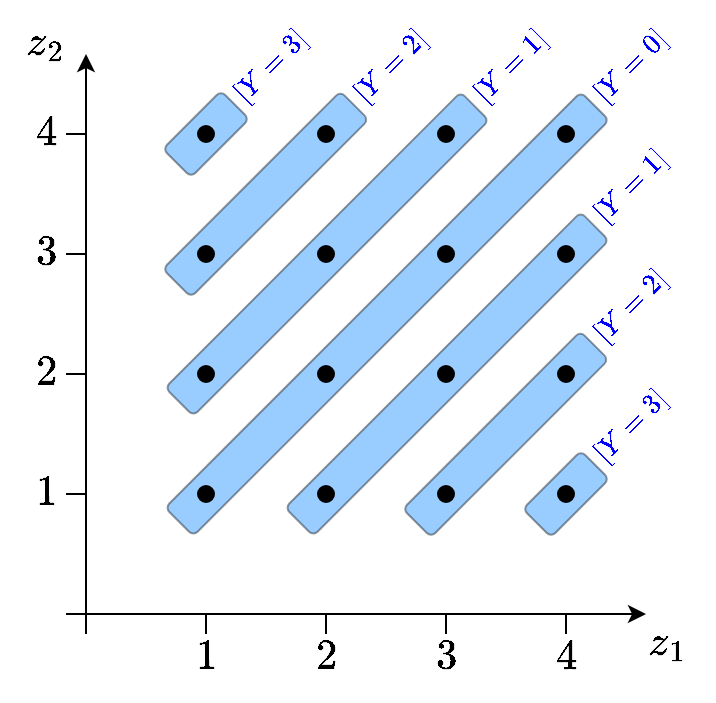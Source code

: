<mxfile version="24.4.8" type="device">
  <diagram name="Página-1" id="E-DP9fMv0TR5NF7smadX">
    <mxGraphModel dx="779" dy="482" grid="1" gridSize="5" guides="1" tooltips="1" connect="1" arrows="1" fold="1" page="1" pageScale="1" pageWidth="360" pageHeight="360" background="#ffffff" math="1" shadow="0">
      <root>
        <mxCell id="0" />
        <mxCell id="1" parent="0" />
        <mxCell id="yJPn1aeGsFGKcTmMAti0-52" value="" style="rounded=1;whiteSpace=wrap;html=1;fillColor=#007FFF;rotation=-45;opacity=40;" parent="1" vertex="1">
          <mxGeometry x="259.43" y="250" width="41.15" height="20" as="geometry" />
        </mxCell>
        <mxCell id="yJPn1aeGsFGKcTmMAti0-53" value="" style="rounded=1;whiteSpace=wrap;html=1;fillColor=#007FFF;rotation=-45;opacity=40;" parent="1" vertex="1">
          <mxGeometry x="67.07" y="100.15" width="125.57" height="20" as="geometry" />
        </mxCell>
        <mxCell id="yJPn1aeGsFGKcTmMAti0-54" value="" style="rounded=1;whiteSpace=wrap;html=1;fillColor=#007FFF;rotation=-45;opacity=40;" parent="1" vertex="1">
          <mxGeometry x="187.07" y="220.15" width="125.57" height="20" as="geometry" />
        </mxCell>
        <mxCell id="yJPn1aeGsFGKcTmMAti0-55" value="" style="rounded=1;whiteSpace=wrap;html=1;fillColor=#007FFF;rotation=-45;opacity=40;" parent="1" vertex="1">
          <mxGeometry x="116.01" y="190.03" width="209" height="20" as="geometry" />
        </mxCell>
        <mxCell id="yJPn1aeGsFGKcTmMAti0-56" value="" style="rounded=1;whiteSpace=wrap;html=1;fillColor=#007FFF;rotation=-45;opacity=40;" parent="1" vertex="1">
          <mxGeometry x="56.01" y="130.03" width="209" height="20" as="geometry" />
        </mxCell>
        <mxCell id="yJPn1aeGsFGKcTmMAti0-57" value="" style="rounded=1;whiteSpace=wrap;html=1;fillColor=#007FFF;rotation=-45;opacity=40;" parent="1" vertex="1">
          <mxGeometry x="43.56" y="159.98" width="293.99" height="20" as="geometry" />
        </mxCell>
        <mxCell id="yJPn1aeGsFGKcTmMAti0-34" value="" style="rounded=1;whiteSpace=wrap;html=1;fillColor=#007FFF;rotation=-45;opacity=40;" parent="1" vertex="1">
          <mxGeometry x="79.43" y="70" width="41.15" height="20" as="geometry" />
        </mxCell>
        <mxCell id="xAZlT9sS_4fq85W6sB17-8" value="" style="endArrow=classic;html=1;rounded=0;" parent="1" edge="1">
          <mxGeometry width="50" height="50" relative="1" as="geometry">
            <mxPoint x="30" y="320" as="sourcePoint" />
            <mxPoint x="320" y="320" as="targetPoint" />
          </mxGeometry>
        </mxCell>
        <mxCell id="xAZlT9sS_4fq85W6sB17-9" value="" style="endArrow=classic;html=1;rounded=0;" parent="1" edge="1">
          <mxGeometry width="50" height="50" relative="1" as="geometry">
            <mxPoint x="40" y="330" as="sourcePoint" />
            <mxPoint x="40" y="40" as="targetPoint" />
          </mxGeometry>
        </mxCell>
        <mxCell id="XVFy80TCQt1yeqZxp_9k-12" value="\(z_1\)" style="text;html=1;align=center;verticalAlign=middle;whiteSpace=wrap;rounded=0;rotation=0;fontSize=18;" parent="1" vertex="1">
          <mxGeometry x="315" y="320" width="32" height="30" as="geometry" />
        </mxCell>
        <mxCell id="XVFy80TCQt1yeqZxp_9k-13" value="\(z_2\)" style="text;html=1;align=center;verticalAlign=middle;whiteSpace=wrap;rounded=0;rotation=0;fontSize=18;" parent="1" vertex="1">
          <mxGeometry x="4" y="20" width="32" height="30" as="geometry" />
        </mxCell>
        <mxCell id="yJPn1aeGsFGKcTmMAti0-2" value="" style="ellipse;whiteSpace=wrap;html=1;aspect=fixed;fillColor=#000000;" parent="1" vertex="1">
          <mxGeometry x="96" y="256" width="8" height="8" as="geometry" />
        </mxCell>
        <mxCell id="yJPn1aeGsFGKcTmMAti0-3" value="" style="ellipse;whiteSpace=wrap;html=1;aspect=fixed;fillColor=#000000;" parent="1" vertex="1">
          <mxGeometry x="156" y="256" width="8" height="8" as="geometry" />
        </mxCell>
        <mxCell id="yJPn1aeGsFGKcTmMAti0-4" value="" style="ellipse;whiteSpace=wrap;html=1;aspect=fixed;fillColor=#000000;" parent="1" vertex="1">
          <mxGeometry x="216" y="256" width="8" height="8" as="geometry" />
        </mxCell>
        <mxCell id="yJPn1aeGsFGKcTmMAti0-5" value="" style="ellipse;whiteSpace=wrap;html=1;aspect=fixed;fillColor=#000000;" parent="1" vertex="1">
          <mxGeometry x="276" y="256" width="8" height="8" as="geometry" />
        </mxCell>
        <mxCell id="yJPn1aeGsFGKcTmMAti0-6" value="" style="ellipse;whiteSpace=wrap;html=1;aspect=fixed;fillColor=#000000;" parent="1" vertex="1">
          <mxGeometry x="96" y="196" width="8" height="8" as="geometry" />
        </mxCell>
        <mxCell id="yJPn1aeGsFGKcTmMAti0-7" value="" style="ellipse;whiteSpace=wrap;html=1;aspect=fixed;fillColor=#000000;" parent="1" vertex="1">
          <mxGeometry x="156" y="196" width="8" height="8" as="geometry" />
        </mxCell>
        <mxCell id="yJPn1aeGsFGKcTmMAti0-8" value="" style="ellipse;whiteSpace=wrap;html=1;aspect=fixed;fillColor=#000000;" parent="1" vertex="1">
          <mxGeometry x="216" y="196" width="8" height="8" as="geometry" />
        </mxCell>
        <mxCell id="yJPn1aeGsFGKcTmMAti0-9" value="" style="ellipse;whiteSpace=wrap;html=1;aspect=fixed;fillColor=#000000;" parent="1" vertex="1">
          <mxGeometry x="276" y="196" width="8" height="8" as="geometry" />
        </mxCell>
        <mxCell id="yJPn1aeGsFGKcTmMAti0-10" value="" style="ellipse;whiteSpace=wrap;html=1;aspect=fixed;fillColor=#000000;" parent="1" vertex="1">
          <mxGeometry x="96" y="136" width="8" height="8" as="geometry" />
        </mxCell>
        <mxCell id="yJPn1aeGsFGKcTmMAti0-11" value="" style="ellipse;whiteSpace=wrap;html=1;aspect=fixed;fillColor=#000000;" parent="1" vertex="1">
          <mxGeometry x="156" y="136" width="8" height="8" as="geometry" />
        </mxCell>
        <mxCell id="yJPn1aeGsFGKcTmMAti0-12" value="" style="ellipse;whiteSpace=wrap;html=1;aspect=fixed;fillColor=#000000;" parent="1" vertex="1">
          <mxGeometry x="216" y="136" width="8" height="8" as="geometry" />
        </mxCell>
        <mxCell id="yJPn1aeGsFGKcTmMAti0-13" value="" style="ellipse;whiteSpace=wrap;html=1;aspect=fixed;fillColor=#000000;" parent="1" vertex="1">
          <mxGeometry x="276" y="136" width="8" height="8" as="geometry" />
        </mxCell>
        <mxCell id="yJPn1aeGsFGKcTmMAti0-14" value="" style="ellipse;whiteSpace=wrap;html=1;aspect=fixed;fillColor=#000000;" parent="1" vertex="1">
          <mxGeometry x="96" y="76" width="8" height="8" as="geometry" />
        </mxCell>
        <mxCell id="yJPn1aeGsFGKcTmMAti0-15" value="" style="ellipse;whiteSpace=wrap;html=1;aspect=fixed;fillColor=#000000;" parent="1" vertex="1">
          <mxGeometry x="156" y="76" width="8" height="8" as="geometry" />
        </mxCell>
        <mxCell id="yJPn1aeGsFGKcTmMAti0-16" value="" style="ellipse;whiteSpace=wrap;html=1;aspect=fixed;fillColor=#000000;" parent="1" vertex="1">
          <mxGeometry x="216" y="76" width="8" height="8" as="geometry" />
        </mxCell>
        <mxCell id="yJPn1aeGsFGKcTmMAti0-17" value="" style="ellipse;whiteSpace=wrap;html=1;aspect=fixed;fillColor=#000000;" parent="1" vertex="1">
          <mxGeometry x="276" y="76" width="8" height="8" as="geometry" />
        </mxCell>
        <mxCell id="yJPn1aeGsFGKcTmMAti0-18" value="" style="endArrow=none;html=1;rounded=0;" parent="1" edge="1">
          <mxGeometry width="50" height="50" relative="1" as="geometry">
            <mxPoint x="30" y="260" as="sourcePoint" />
            <mxPoint x="40" y="260" as="targetPoint" />
          </mxGeometry>
        </mxCell>
        <mxCell id="yJPn1aeGsFGKcTmMAti0-19" value="" style="endArrow=none;html=1;rounded=0;" parent="1" edge="1">
          <mxGeometry width="50" height="50" relative="1" as="geometry">
            <mxPoint x="30" y="200" as="sourcePoint" />
            <mxPoint x="40" y="200" as="targetPoint" />
          </mxGeometry>
        </mxCell>
        <mxCell id="yJPn1aeGsFGKcTmMAti0-20" value="" style="endArrow=none;html=1;rounded=0;" parent="1" edge="1">
          <mxGeometry width="50" height="50" relative="1" as="geometry">
            <mxPoint x="30" y="140" as="sourcePoint" />
            <mxPoint x="40" y="140" as="targetPoint" />
          </mxGeometry>
        </mxCell>
        <mxCell id="yJPn1aeGsFGKcTmMAti0-21" value="" style="endArrow=none;html=1;rounded=0;" parent="1" edge="1">
          <mxGeometry width="50" height="50" relative="1" as="geometry">
            <mxPoint x="30" y="80" as="sourcePoint" />
            <mxPoint x="40" y="80" as="targetPoint" />
          </mxGeometry>
        </mxCell>
        <mxCell id="yJPn1aeGsFGKcTmMAti0-22" value="" style="endArrow=none;html=1;rounded=0;" parent="1" edge="1">
          <mxGeometry width="50" height="50" relative="1" as="geometry">
            <mxPoint x="100" y="330" as="sourcePoint" />
            <mxPoint x="100" y="320" as="targetPoint" />
          </mxGeometry>
        </mxCell>
        <mxCell id="yJPn1aeGsFGKcTmMAti0-23" value="" style="endArrow=none;html=1;rounded=0;" parent="1" edge="1">
          <mxGeometry width="50" height="50" relative="1" as="geometry">
            <mxPoint x="160" y="330" as="sourcePoint" />
            <mxPoint x="160" y="320" as="targetPoint" />
          </mxGeometry>
        </mxCell>
        <mxCell id="yJPn1aeGsFGKcTmMAti0-24" value="" style="endArrow=none;html=1;rounded=0;" parent="1" edge="1">
          <mxGeometry width="50" height="50" relative="1" as="geometry">
            <mxPoint x="220" y="330" as="sourcePoint" />
            <mxPoint x="220" y="320" as="targetPoint" />
          </mxGeometry>
        </mxCell>
        <mxCell id="yJPn1aeGsFGKcTmMAti0-25" value="" style="endArrow=none;html=1;rounded=0;" parent="1" edge="1">
          <mxGeometry width="50" height="50" relative="1" as="geometry">
            <mxPoint x="280" y="330" as="sourcePoint" />
            <mxPoint x="280" y="320" as="targetPoint" />
          </mxGeometry>
        </mxCell>
        <mxCell id="yJPn1aeGsFGKcTmMAti0-26" value="\(1\)" style="text;html=1;align=center;verticalAlign=middle;whiteSpace=wrap;rounded=0;rotation=0;fontSize=18;" parent="1" vertex="1">
          <mxGeometry x="84" y="327" width="32" height="30" as="geometry" />
        </mxCell>
        <mxCell id="yJPn1aeGsFGKcTmMAti0-27" value="\(2\)" style="text;html=1;align=center;verticalAlign=middle;whiteSpace=wrap;rounded=0;rotation=0;fontSize=18;" parent="1" vertex="1">
          <mxGeometry x="144" y="327" width="32" height="30" as="geometry" />
        </mxCell>
        <mxCell id="yJPn1aeGsFGKcTmMAti0-28" value="\(3\)" style="text;html=1;align=center;verticalAlign=middle;whiteSpace=wrap;rounded=0;rotation=0;fontSize=18;" parent="1" vertex="1">
          <mxGeometry x="204" y="327" width="32" height="30" as="geometry" />
        </mxCell>
        <mxCell id="yJPn1aeGsFGKcTmMAti0-29" value="\(4\)" style="text;html=1;align=center;verticalAlign=middle;whiteSpace=wrap;rounded=0;rotation=0;fontSize=18;" parent="1" vertex="1">
          <mxGeometry x="264" y="327" width="32" height="30" as="geometry" />
        </mxCell>
        <mxCell id="yJPn1aeGsFGKcTmMAti0-30" value="\(1\)" style="text;html=1;align=center;verticalAlign=middle;whiteSpace=wrap;rounded=0;rotation=0;fontSize=18;" parent="1" vertex="1">
          <mxGeometry x="4" y="245" width="32" height="30" as="geometry" />
        </mxCell>
        <mxCell id="yJPn1aeGsFGKcTmMAti0-31" value="\(2\)" style="text;html=1;align=center;verticalAlign=middle;whiteSpace=wrap;rounded=0;rotation=0;fontSize=18;" parent="1" vertex="1">
          <mxGeometry x="4" y="185" width="32" height="30" as="geometry" />
        </mxCell>
        <mxCell id="yJPn1aeGsFGKcTmMAti0-32" value="\(3\)" style="text;html=1;align=center;verticalAlign=middle;whiteSpace=wrap;rounded=0;rotation=0;fontSize=18;" parent="1" vertex="1">
          <mxGeometry x="4" y="125" width="32" height="30" as="geometry" />
        </mxCell>
        <mxCell id="yJPn1aeGsFGKcTmMAti0-33" value="\(4\)" style="text;html=1;align=center;verticalAlign=middle;whiteSpace=wrap;rounded=0;rotation=0;fontSize=18;" parent="1" vertex="1">
          <mxGeometry x="4" y="65" width="32" height="30" as="geometry" />
        </mxCell>
        <mxCell id="yJPn1aeGsFGKcTmMAti0-46" value="\([Y=3]\)" style="text;html=1;align=center;verticalAlign=middle;whiteSpace=wrap;rounded=0;rotation=315;fontSize=12;fontColor=#0000FF;" parent="1" vertex="1">
          <mxGeometry x="117" y="31.0" width="32" height="30" as="geometry" />
        </mxCell>
        <mxCell id="yJPn1aeGsFGKcTmMAti0-58" value="\([Y=3]\)" style="text;html=1;align=center;verticalAlign=middle;whiteSpace=wrap;rounded=0;rotation=315;fontSize=12;fontColor=#0000FF;" parent="1" vertex="1">
          <mxGeometry x="297" y="211.0" width="32" height="30" as="geometry" />
        </mxCell>
        <mxCell id="yJPn1aeGsFGKcTmMAti0-59" value="\([Y=2]\)" style="text;html=1;align=center;verticalAlign=middle;whiteSpace=wrap;rounded=0;rotation=315;fontSize=12;fontColor=#0000FF;" parent="1" vertex="1">
          <mxGeometry x="297" y="151.0" width="32" height="30" as="geometry" />
        </mxCell>
        <mxCell id="yJPn1aeGsFGKcTmMAti0-60" value="\([Y=2]\)" style="text;html=1;align=center;verticalAlign=middle;whiteSpace=wrap;rounded=0;rotation=315;fontSize=12;fontColor=#0000FF;" parent="1" vertex="1">
          <mxGeometry x="177" y="31.0" width="32" height="30" as="geometry" />
        </mxCell>
        <mxCell id="yJPn1aeGsFGKcTmMAti0-61" value="\([Y=1]\)" style="text;html=1;align=center;verticalAlign=middle;whiteSpace=wrap;rounded=0;rotation=315;fontSize=12;fontColor=#0000FF;" parent="1" vertex="1">
          <mxGeometry x="237" y="31.0" width="32" height="30" as="geometry" />
        </mxCell>
        <mxCell id="yJPn1aeGsFGKcTmMAti0-62" value="\([Y=1]\)" style="text;html=1;align=center;verticalAlign=middle;whiteSpace=wrap;rounded=0;rotation=315;fontSize=12;fontColor=#0000FF;" parent="1" vertex="1">
          <mxGeometry x="297" y="91.0" width="32" height="30" as="geometry" />
        </mxCell>
        <mxCell id="yJPn1aeGsFGKcTmMAti0-63" value="\([Y=0]\)" style="text;html=1;align=center;verticalAlign=middle;whiteSpace=wrap;rounded=0;rotation=315;fontSize=12;fontColor=#0000FF;" parent="1" vertex="1">
          <mxGeometry x="297" y="31.0" width="32" height="30" as="geometry" />
        </mxCell>
      </root>
    </mxGraphModel>
  </diagram>
</mxfile>
